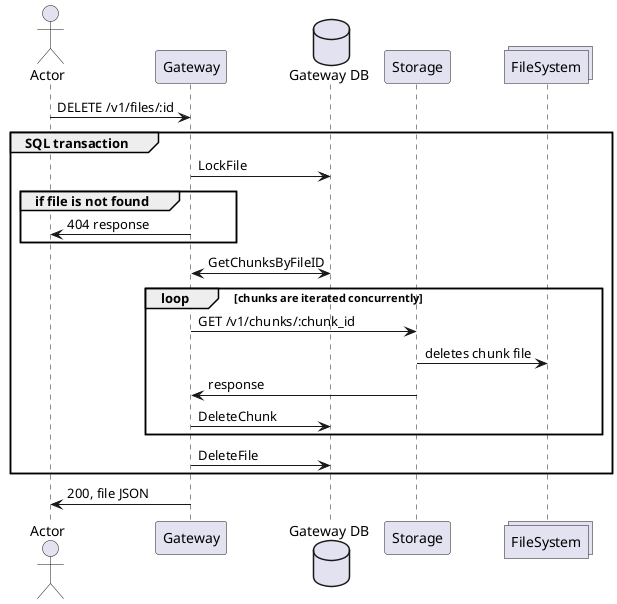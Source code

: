 DELETE /v1/file/:id
@startuml


actor       Actor           as user
participant Gateway         as gw
database    "Gateway DB"    as gw_db
participant Storage         as st
collections  FileSystem     as fs


user -> gw : DELETE /v1/files/:id
group SQL transaction
    gw -> gw_db : LockFile
    group if file is not found
        gw -> user: 404 response
    end
    gw <-> gw_db : GetChunksByFileID

    loop chunks are iterated concurrently
        gw -> st : GET /v1/chunks/:chunk_id
        st -> fs : deletes chunk file
        st -> gw : response
        gw -> gw_db : DeleteChunk
    end
    gw -> gw_db : DeleteFile
end
gw -> user : 200, file JSON
@enduml
